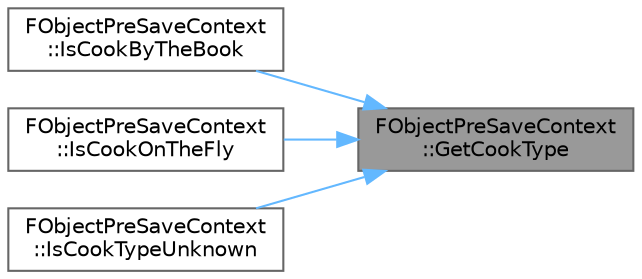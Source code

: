 digraph "FObjectPreSaveContext::GetCookType"
{
 // INTERACTIVE_SVG=YES
 // LATEX_PDF_SIZE
  bgcolor="transparent";
  edge [fontname=Helvetica,fontsize=10,labelfontname=Helvetica,labelfontsize=10];
  node [fontname=Helvetica,fontsize=10,shape=box,height=0.2,width=0.4];
  rankdir="RL";
  Node1 [id="Node000001",label="FObjectPreSaveContext\l::GetCookType",height=0.2,width=0.4,color="gray40", fillcolor="grey60", style="filled", fontcolor="black",tooltip=" "];
  Node1 -> Node2 [id="edge1_Node000001_Node000002",dir="back",color="steelblue1",style="solid",tooltip=" "];
  Node2 [id="Node000002",label="FObjectPreSaveContext\l::IsCookByTheBook",height=0.2,width=0.4,color="grey40", fillcolor="white", style="filled",URL="$d3/d0c/classFObjectPreSaveContext.html#a694e251cd55cadb33272a3ef37d60504",tooltip=" "];
  Node1 -> Node3 [id="edge2_Node000001_Node000003",dir="back",color="steelblue1",style="solid",tooltip=" "];
  Node3 [id="Node000003",label="FObjectPreSaveContext\l::IsCookOnTheFly",height=0.2,width=0.4,color="grey40", fillcolor="white", style="filled",URL="$d3/d0c/classFObjectPreSaveContext.html#af5d54ef045ad47629c8240ed804f8da2",tooltip=" "];
  Node1 -> Node4 [id="edge3_Node000001_Node000004",dir="back",color="steelblue1",style="solid",tooltip=" "];
  Node4 [id="Node000004",label="FObjectPreSaveContext\l::IsCookTypeUnknown",height=0.2,width=0.4,color="grey40", fillcolor="white", style="filled",URL="$d3/d0c/classFObjectPreSaveContext.html#a2ac62a3b5bb488b418639f5fdb562f26",tooltip=" "];
}
